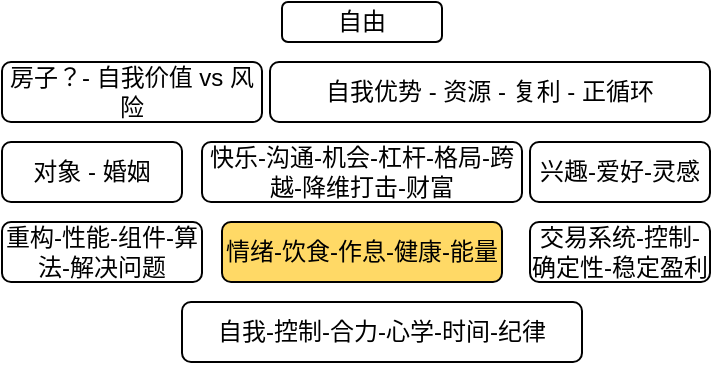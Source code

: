 <mxfile version="20.3.7" type="github">
  <diagram id="ULGPSGLKsjcGcxLOCEXZ" name="第 1 页">
    <mxGraphModel dx="677" dy="381" grid="1" gridSize="10" guides="1" tooltips="1" connect="1" arrows="1" fold="1" page="1" pageScale="1" pageWidth="827" pageHeight="1169" math="0" shadow="0">
      <root>
        <mxCell id="0" />
        <mxCell id="1" parent="0" />
        <mxCell id="MZrTeRSkK0NeE49H6cSy-1" value="自我-控制-合力-心学-时间-纪律" style="rounded=1;whiteSpace=wrap;html=1;" vertex="1" parent="1">
          <mxGeometry x="240" y="310" width="200" height="30" as="geometry" />
        </mxCell>
        <mxCell id="MZrTeRSkK0NeE49H6cSy-2" value="重构-性能-组件-算法-解决问题" style="rounded=1;whiteSpace=wrap;html=1;" vertex="1" parent="1">
          <mxGeometry x="150" y="270" width="100" height="30" as="geometry" />
        </mxCell>
        <mxCell id="MZrTeRSkK0NeE49H6cSy-3" value="情绪-饮食-作息-健康-能量" style="rounded=1;whiteSpace=wrap;html=1;fillColor=#FFD966;" vertex="1" parent="1">
          <mxGeometry x="260" y="270" width="140" height="30" as="geometry" />
        </mxCell>
        <mxCell id="MZrTeRSkK0NeE49H6cSy-4" value="交易系统-控制-确定性-稳定盈利" style="rounded=1;whiteSpace=wrap;html=1;" vertex="1" parent="1">
          <mxGeometry x="414" y="270" width="90" height="30" as="geometry" />
        </mxCell>
        <mxCell id="MZrTeRSkK0NeE49H6cSy-5" value="对象 - 婚姻" style="rounded=1;whiteSpace=wrap;html=1;" vertex="1" parent="1">
          <mxGeometry x="150" y="230" width="90" height="30" as="geometry" />
        </mxCell>
        <mxCell id="MZrTeRSkK0NeE49H6cSy-6" value="兴趣-爱好-灵感" style="rounded=1;whiteSpace=wrap;html=1;" vertex="1" parent="1">
          <mxGeometry x="414" y="230" width="90" height="30" as="geometry" />
        </mxCell>
        <mxCell id="MZrTeRSkK0NeE49H6cSy-7" value="快乐-沟通-机会-杠杆-格局-跨越-降维打击-财富" style="rounded=1;whiteSpace=wrap;html=1;" vertex="1" parent="1">
          <mxGeometry x="250" y="230" width="160" height="30" as="geometry" />
        </mxCell>
        <mxCell id="MZrTeRSkK0NeE49H6cSy-8" value="自由" style="rounded=1;whiteSpace=wrap;html=1;" vertex="1" parent="1">
          <mxGeometry x="290" y="160" width="80" height="20" as="geometry" />
        </mxCell>
        <mxCell id="MZrTeRSkK0NeE49H6cSy-9" value="自我优势 - 资源 - 复利 - 正循环" style="rounded=1;whiteSpace=wrap;html=1;" vertex="1" parent="1">
          <mxGeometry x="284" y="190" width="220" height="30" as="geometry" />
        </mxCell>
        <mxCell id="MZrTeRSkK0NeE49H6cSy-10" value="房子？- 自我价值 vs 风险" style="rounded=1;whiteSpace=wrap;html=1;" vertex="1" parent="1">
          <mxGeometry x="150" y="190" width="130" height="30" as="geometry" />
        </mxCell>
      </root>
    </mxGraphModel>
  </diagram>
</mxfile>

